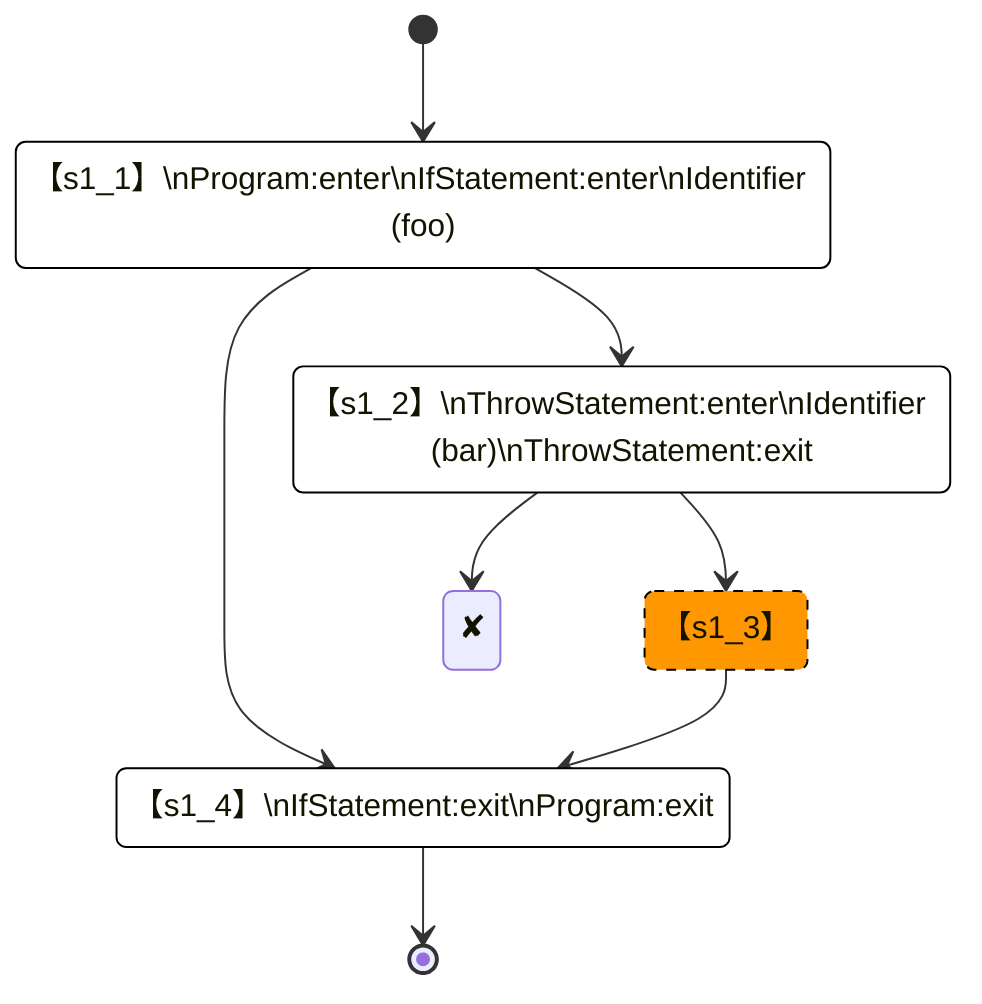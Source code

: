 stateDiagram-v2
classDef common fill: white, stroke: black
class s1_1, s1_2, s1_4, s1_3 common
classDef unreachable fill: #FF9800, stroke-dasharray: 5 5
class s1_3 unreachable
classDef thrown fill: none, stroke: none
state "【s1_1】\nProgram:enter\nIfStatement:enter\nIdentifier (foo)" as s1_1
state "【s1_2】\nThrowStatement:enter\nIdentifier (bar)\nThrowStatement:exit" as s1_2
state "【s1_4】\nIfStatement:exit\nProgram:exit" as s1_4
state "【s1_3】" as s1_3
thrown:::thrown: ✘
[*] --> s1_1
s1_1 --> s1_2
s1_1 --> s1_4
s1_2 --> s1_3
s1_3 --> s1_4
s1_4 --> [*]
s1_2 --> thrown